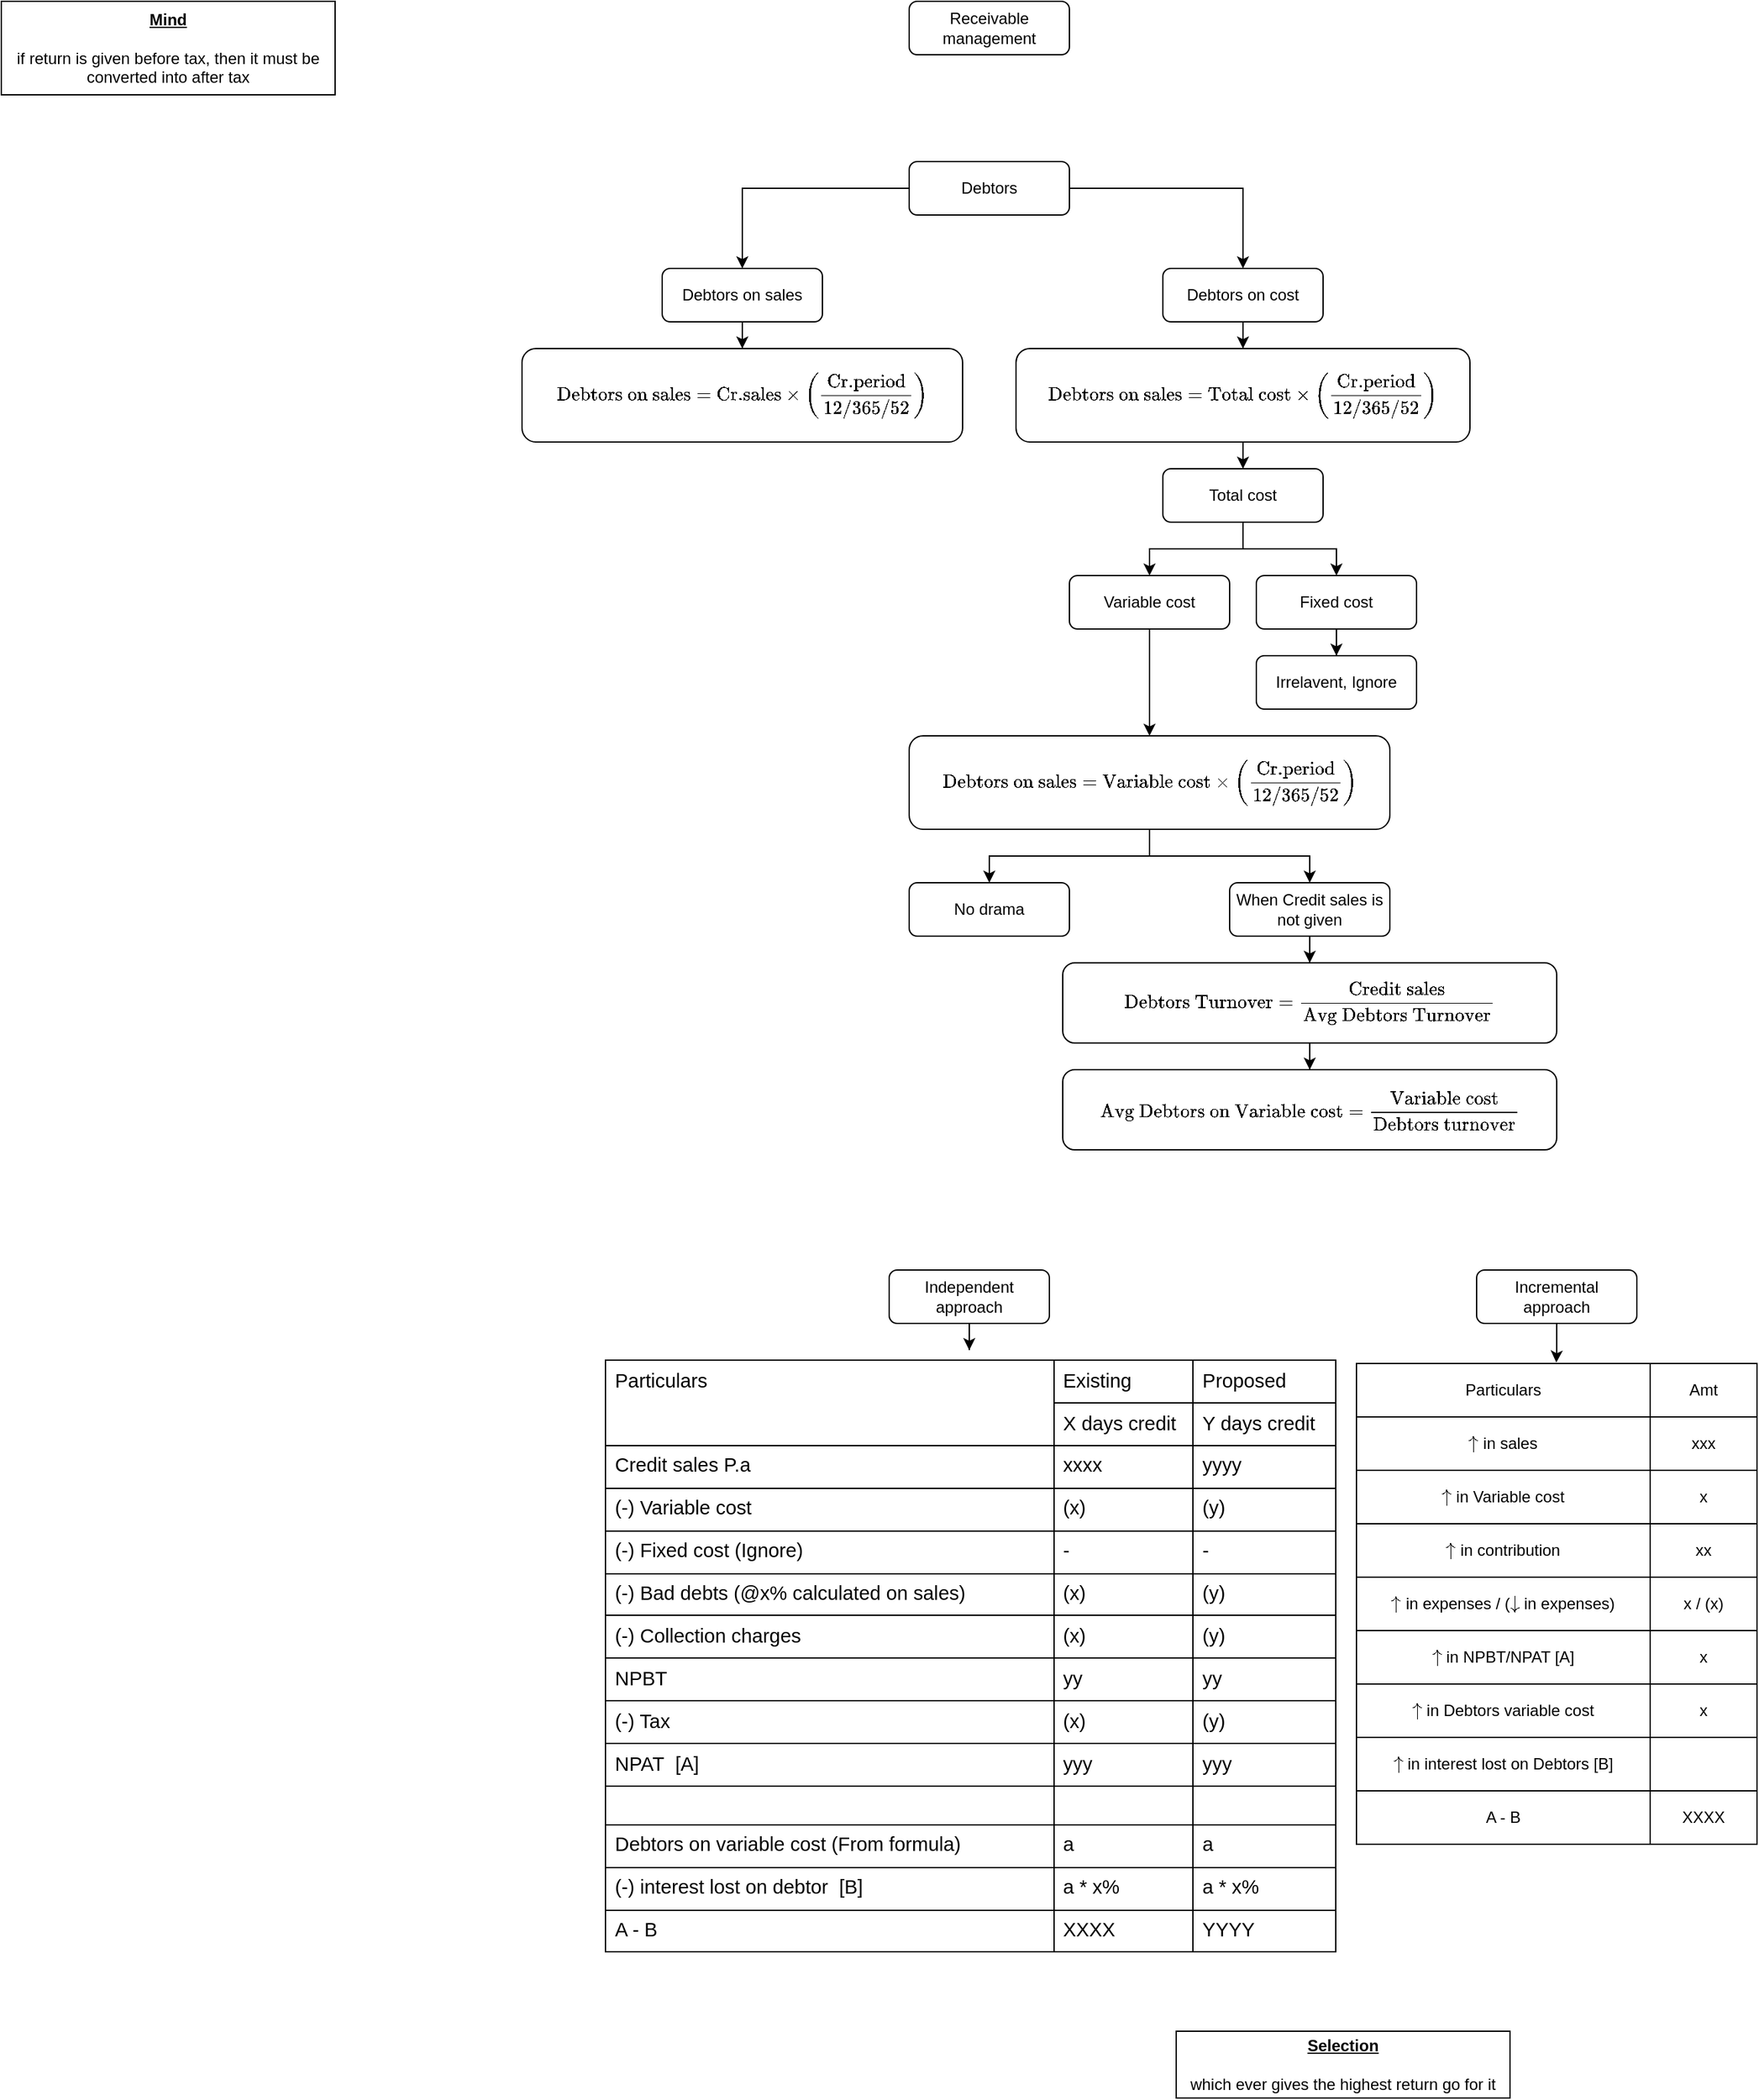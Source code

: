 <mxfile version="14.9.3" type="github">
  <diagram id="UIdEuoUsaXTuPdmNOl_K" name="Page-1">
    <mxGraphModel dx="2101" dy="627" grid="1" gridSize="10" guides="1" tooltips="1" connect="1" arrows="1" fold="1" page="1" pageScale="1" pageWidth="850" pageHeight="1100" math="1" shadow="0">
      <root>
        <mxCell id="0" />
        <mxCell id="1" parent="0" />
        <mxCell id="jX1o0PaKv8pk1o8IosKb-1" value="Receivable management" style="rounded=1;whiteSpace=wrap;html=1;" parent="1" vertex="1">
          <mxGeometry x="360" width="120" height="40" as="geometry" />
        </mxCell>
        <mxCell id="jX1o0PaKv8pk1o8IosKb-22" style="edgeStyle=orthogonalEdgeStyle;rounded=0;orthogonalLoop=1;jettySize=auto;html=1;" parent="1" source="jX1o0PaKv8pk1o8IosKb-2" target="jX1o0PaKv8pk1o8IosKb-3" edge="1">
          <mxGeometry relative="1" as="geometry" />
        </mxCell>
        <mxCell id="jX1o0PaKv8pk1o8IosKb-23" style="edgeStyle=orthogonalEdgeStyle;rounded=0;orthogonalLoop=1;jettySize=auto;html=1;" parent="1" source="jX1o0PaKv8pk1o8IosKb-2" target="jX1o0PaKv8pk1o8IosKb-4" edge="1">
          <mxGeometry relative="1" as="geometry" />
        </mxCell>
        <mxCell id="jX1o0PaKv8pk1o8IosKb-2" value="Debtors" style="rounded=1;whiteSpace=wrap;html=1;" parent="1" vertex="1">
          <mxGeometry x="360" y="120" width="120" height="40" as="geometry" />
        </mxCell>
        <mxCell id="jX1o0PaKv8pk1o8IosKb-6" style="edgeStyle=orthogonalEdgeStyle;rounded=0;orthogonalLoop=1;jettySize=auto;html=1;" parent="1" source="jX1o0PaKv8pk1o8IosKb-3" target="jX1o0PaKv8pk1o8IosKb-5" edge="1">
          <mxGeometry relative="1" as="geometry" />
        </mxCell>
        <mxCell id="jX1o0PaKv8pk1o8IosKb-3" value="Debtors on sales" style="rounded=1;whiteSpace=wrap;html=1;" parent="1" vertex="1">
          <mxGeometry x="175" y="200" width="120" height="40" as="geometry" />
        </mxCell>
        <mxCell id="jX1o0PaKv8pk1o8IosKb-9" style="edgeStyle=orthogonalEdgeStyle;rounded=0;orthogonalLoop=1;jettySize=auto;html=1;" parent="1" source="jX1o0PaKv8pk1o8IosKb-4" target="jX1o0PaKv8pk1o8IosKb-7" edge="1">
          <mxGeometry relative="1" as="geometry" />
        </mxCell>
        <mxCell id="jX1o0PaKv8pk1o8IosKb-4" value="Debtors on cost" style="rounded=1;whiteSpace=wrap;html=1;" parent="1" vertex="1">
          <mxGeometry x="550" y="200" width="120" height="40" as="geometry" />
        </mxCell>
        <mxCell id="jX1o0PaKv8pk1o8IosKb-5" value="`\text{Debtors on sales} = \text{Cr.sales} xx (\text{Cr.period}/\text{12/365/52})`" style="rounded=1;whiteSpace=wrap;html=1;" parent="1" vertex="1">
          <mxGeometry x="70" y="260" width="330" height="70" as="geometry" />
        </mxCell>
        <mxCell id="jX1o0PaKv8pk1o8IosKb-20" style="edgeStyle=orthogonalEdgeStyle;rounded=0;orthogonalLoop=1;jettySize=auto;html=1;" parent="1" source="jX1o0PaKv8pk1o8IosKb-7" target="jX1o0PaKv8pk1o8IosKb-10" edge="1">
          <mxGeometry relative="1" as="geometry" />
        </mxCell>
        <mxCell id="jX1o0PaKv8pk1o8IosKb-7" value="`\text{Debtors on sales} = \text{Total cost} xx (\text{Cr.period}/\text{12/365/52})`" style="rounded=1;whiteSpace=wrap;html=1;" parent="1" vertex="1">
          <mxGeometry x="440" y="260" width="340" height="70" as="geometry" />
        </mxCell>
        <mxCell id="jX1o0PaKv8pk1o8IosKb-13" style="edgeStyle=orthogonalEdgeStyle;rounded=0;orthogonalLoop=1;jettySize=auto;html=1;" parent="1" source="jX1o0PaKv8pk1o8IosKb-10" target="jX1o0PaKv8pk1o8IosKb-11" edge="1">
          <mxGeometry relative="1" as="geometry" />
        </mxCell>
        <mxCell id="jX1o0PaKv8pk1o8IosKb-14" style="edgeStyle=orthogonalEdgeStyle;rounded=0;orthogonalLoop=1;jettySize=auto;html=1;" parent="1" source="jX1o0PaKv8pk1o8IosKb-10" target="jX1o0PaKv8pk1o8IosKb-12" edge="1">
          <mxGeometry relative="1" as="geometry" />
        </mxCell>
        <mxCell id="jX1o0PaKv8pk1o8IosKb-10" value="Total cost" style="rounded=1;whiteSpace=wrap;html=1;" parent="1" vertex="1">
          <mxGeometry x="550" y="350" width="120" height="40" as="geometry" />
        </mxCell>
        <mxCell id="jX1o0PaKv8pk1o8IosKb-18" style="edgeStyle=orthogonalEdgeStyle;rounded=0;orthogonalLoop=1;jettySize=auto;html=1;" parent="1" source="jX1o0PaKv8pk1o8IosKb-11" target="jX1o0PaKv8pk1o8IosKb-21" edge="1">
          <mxGeometry relative="1" as="geometry">
            <mxPoint x="540" y="490" as="targetPoint" />
          </mxGeometry>
        </mxCell>
        <mxCell id="jX1o0PaKv8pk1o8IosKb-11" value="Variable cost" style="rounded=1;whiteSpace=wrap;html=1;" parent="1" vertex="1">
          <mxGeometry x="480" y="430" width="120" height="40" as="geometry" />
        </mxCell>
        <mxCell id="jX1o0PaKv8pk1o8IosKb-19" style="edgeStyle=orthogonalEdgeStyle;rounded=0;orthogonalLoop=1;jettySize=auto;html=1;" parent="1" source="jX1o0PaKv8pk1o8IosKb-12" target="jX1o0PaKv8pk1o8IosKb-17" edge="1">
          <mxGeometry relative="1" as="geometry" />
        </mxCell>
        <mxCell id="jX1o0PaKv8pk1o8IosKb-12" value="Fixed cost" style="rounded=1;whiteSpace=wrap;html=1;" parent="1" vertex="1">
          <mxGeometry x="620" y="430" width="120" height="40" as="geometry" />
        </mxCell>
        <mxCell id="jX1o0PaKv8pk1o8IosKb-17" value="Irrelavent, Ignore" style="rounded=1;whiteSpace=wrap;html=1;" parent="1" vertex="1">
          <mxGeometry x="620" y="490" width="120" height="40" as="geometry" />
        </mxCell>
        <mxCell id="dmRQIC54Is3TJMsPzp_G-64" style="edgeStyle=orthogonalEdgeStyle;rounded=0;orthogonalLoop=1;jettySize=auto;html=1;entryX=0.5;entryY=0;entryDx=0;entryDy=0;" edge="1" parent="1" source="jX1o0PaKv8pk1o8IosKb-21" target="dmRQIC54Is3TJMsPzp_G-56">
          <mxGeometry relative="1" as="geometry" />
        </mxCell>
        <mxCell id="dmRQIC54Is3TJMsPzp_G-65" style="edgeStyle=orthogonalEdgeStyle;rounded=0;orthogonalLoop=1;jettySize=auto;html=1;" edge="1" parent="1" source="jX1o0PaKv8pk1o8IosKb-21" target="dmRQIC54Is3TJMsPzp_G-57">
          <mxGeometry relative="1" as="geometry" />
        </mxCell>
        <mxCell id="jX1o0PaKv8pk1o8IosKb-21" value="`\text{Debtors on sales} = \text{Variable cost} xx (\text{Cr.period}/\text{12/365/52})`" style="rounded=1;whiteSpace=wrap;html=1;" parent="1" vertex="1">
          <mxGeometry x="360" y="550" width="360" height="70" as="geometry" />
        </mxCell>
        <mxCell id="jX1o0PaKv8pk1o8IosKb-24" value="&lt;div dir=&quot;ltr&quot; style=&quot;margin-left: 0pt&quot; id=&quot;docs-internal-guid-9cd4c7f6-7fff-7b18-153d-72f92d299515&quot; align=&quot;left&quot;&gt;&lt;table style=&quot;border: none ; border-collapse: collapse&quot;&gt;&lt;colgroup&gt;&lt;col width=&quot;378&quot;&gt;&lt;col width=&quot;111&quot;&gt;&lt;col width=&quot;112&quot;&gt;&lt;/colgroup&gt;&lt;tbody&gt;&lt;tr style=&quot;height: 21pt&quot;&gt;&lt;td rowspan=&quot;2&quot; style=&quot;border-left: solid #000000 1pt ; border-right: solid #000000 1pt ; border-bottom: solid #000000 1pt ; border-top: solid #000000 1pt ; vertical-align: top ; background-color: #ffffff ; padding: 5pt 5pt 5pt 5pt ; overflow: hidden ; overflow-wrap: break-word&quot;&gt;&lt;p dir=&quot;ltr&quot; style=&quot;line-height: 1.2 ; margin-top: 0pt ; margin-bottom: 0pt&quot;&gt;&lt;span style=&quot;font-size: 11pt ; font-family: &amp;#34;arial&amp;#34; ; color: rgb(0 , 0 , 0) ; background-color: transparent ; font-weight: 400 ; font-style: normal ; font-variant: normal ; text-decoration: none ; vertical-align: baseline&quot;&gt;Particulars&lt;/span&gt;&lt;/p&gt;&lt;/td&gt;&lt;td style=&quot;border-left: solid #000000 1pt ; border-right: solid #000000 1pt ; border-bottom: solid #000000 1pt ; border-top: solid #000000 1pt ; vertical-align: top ; background-color: #ffffff ; padding: 5pt 5pt 5pt 5pt ; overflow: hidden ; overflow-wrap: break-word&quot;&gt;&lt;p dir=&quot;ltr&quot; style=&quot;line-height: 1.2 ; margin-top: 0pt ; margin-bottom: 0pt&quot;&gt;&lt;span style=&quot;font-size: 11pt ; font-family: &amp;#34;arial&amp;#34; ; color: rgb(0 , 0 , 0) ; background-color: transparent ; font-weight: 400 ; font-style: normal ; font-variant: normal ; text-decoration: none ; vertical-align: baseline&quot;&gt;Existing&lt;/span&gt;&lt;/p&gt;&lt;/td&gt;&lt;td style=&quot;border-left: solid #000000 1pt ; border-right: solid #000000 1pt ; border-bottom: solid #000000 1pt ; border-top: solid #000000 1pt ; vertical-align: top ; background-color: #ffffff ; padding: 5pt 5pt 5pt 5pt ; overflow: hidden ; overflow-wrap: break-word&quot;&gt;&lt;p dir=&quot;ltr&quot; style=&quot;line-height: 1.2 ; margin-top: 0pt ; margin-bottom: 0pt&quot;&gt;&lt;span style=&quot;font-size: 11pt ; font-family: &amp;#34;arial&amp;#34; ; color: rgb(0 , 0 , 0) ; background-color: transparent ; font-weight: 400 ; font-style: normal ; font-variant: normal ; text-decoration: none ; vertical-align: baseline&quot;&gt;Proposed&lt;/span&gt;&lt;/p&gt;&lt;/td&gt;&lt;/tr&gt;&lt;tr style=&quot;height: 21pt&quot;&gt;&lt;td style=&quot;border-left: solid #000000 1pt ; border-right: solid #000000 1pt ; border-bottom: solid #000000 1pt ; border-top: solid #000000 1pt ; vertical-align: top ; background-color: #ffffff ; padding: 5pt 5pt 5pt 5pt ; overflow: hidden ; overflow-wrap: break-word&quot;&gt;&lt;p dir=&quot;ltr&quot; style=&quot;line-height: 1.2 ; margin-top: 0pt ; margin-bottom: 0pt&quot;&gt;&lt;span style=&quot;font-size: 11pt ; font-family: &amp;#34;arial&amp;#34; ; color: rgb(0 , 0 , 0) ; background-color: transparent ; font-weight: 400 ; font-style: normal ; font-variant: normal ; text-decoration: none ; vertical-align: baseline&quot;&gt;X days credit&lt;/span&gt;&lt;/p&gt;&lt;/td&gt;&lt;td style=&quot;border-left: solid #000000 1pt ; border-right: solid #000000 1pt ; border-bottom: solid #000000 1pt ; border-top: solid #000000 1pt ; vertical-align: top ; background-color: #ffffff ; padding: 5pt 5pt 5pt 5pt ; overflow: hidden ; overflow-wrap: break-word&quot;&gt;&lt;p dir=&quot;ltr&quot; style=&quot;line-height: 1.2 ; margin-top: 0pt ; margin-bottom: 0pt&quot;&gt;&lt;span style=&quot;font-size: 11pt ; font-family: &amp;#34;arial&amp;#34; ; color: rgb(0 , 0 , 0) ; background-color: transparent ; font-weight: 400 ; font-style: normal ; font-variant: normal ; text-decoration: none ; vertical-align: baseline&quot;&gt;Y days credit&lt;/span&gt;&lt;/p&gt;&lt;/td&gt;&lt;/tr&gt;&lt;tr style=&quot;height: 0pt&quot;&gt;&lt;td style=&quot;border-left: solid #000000 1pt ; border-right: solid #000000 1pt ; border-bottom: solid #000000 1pt ; border-top: solid #000000 1pt ; vertical-align: top ; background-color: #ffffff ; padding: 5pt 5pt 5pt 5pt ; overflow: hidden ; overflow-wrap: break-word&quot;&gt;&lt;p dir=&quot;ltr&quot; style=&quot;line-height: 1.2 ; margin-top: 0pt ; margin-bottom: 0pt&quot;&gt;&lt;span style=&quot;font-size: 11pt ; font-family: &amp;#34;arial&amp;#34; ; color: rgb(0 , 0 , 0) ; background-color: transparent ; font-weight: 400 ; font-style: normal ; font-variant: normal ; text-decoration: none ; vertical-align: baseline&quot;&gt;Credit sales P.a&lt;/span&gt;&lt;/p&gt;&lt;/td&gt;&lt;td style=&quot;border-left: solid #000000 1pt ; border-right: solid #000000 1pt ; border-bottom: solid #000000 1pt ; border-top: solid #000000 1pt ; vertical-align: top ; background-color: #ffffff ; padding: 5pt 5pt 5pt 5pt ; overflow: hidden ; overflow-wrap: break-word&quot;&gt;&lt;p dir=&quot;ltr&quot; style=&quot;line-height: 1.2 ; margin-top: 0pt ; margin-bottom: 0pt&quot;&gt;&lt;span style=&quot;font-size: 11pt ; font-family: &amp;#34;arial&amp;#34; ; color: rgb(0 , 0 , 0) ; background-color: transparent ; font-weight: 400 ; font-style: normal ; font-variant: normal ; text-decoration: none ; vertical-align: baseline&quot;&gt;xxxx&lt;/span&gt;&lt;/p&gt;&lt;/td&gt;&lt;td style=&quot;border-left: solid #000000 1pt ; border-right: solid #000000 1pt ; border-bottom: solid #000000 1pt ; border-top: solid #000000 1pt ; vertical-align: top ; background-color: #ffffff ; padding: 5pt 5pt 5pt 5pt ; overflow: hidden ; overflow-wrap: break-word&quot;&gt;&lt;p dir=&quot;ltr&quot; style=&quot;line-height: 1.2 ; margin-top: 0pt ; margin-bottom: 0pt&quot;&gt;&lt;span style=&quot;font-size: 11pt ; font-family: &amp;#34;arial&amp;#34; ; color: rgb(0 , 0 , 0) ; background-color: transparent ; font-weight: 400 ; font-style: normal ; font-variant: normal ; text-decoration: none ; vertical-align: baseline&quot;&gt;yyyy&lt;/span&gt;&lt;/p&gt;&lt;/td&gt;&lt;/tr&gt;&lt;tr style=&quot;height: 0pt&quot;&gt;&lt;td style=&quot;border-left: solid #000000 1pt ; border-right: solid #000000 1pt ; border-bottom: solid #000000 1pt ; border-top: solid #000000 1pt ; vertical-align: top ; background-color: #ffffff ; padding: 5pt 5pt 5pt 5pt ; overflow: hidden ; overflow-wrap: break-word&quot;&gt;&lt;p dir=&quot;ltr&quot; style=&quot;line-height: 1.2 ; margin-top: 0pt ; margin-bottom: 0pt&quot;&gt;&lt;span style=&quot;font-size: 11pt ; font-family: &amp;#34;arial&amp;#34; ; color: rgb(0 , 0 , 0) ; background-color: transparent ; font-weight: 400 ; font-style: normal ; font-variant: normal ; text-decoration: none ; vertical-align: baseline&quot;&gt;(-) Variable cost&lt;/span&gt;&lt;/p&gt;&lt;/td&gt;&lt;td style=&quot;border-left: solid #000000 1pt ; border-right: solid #000000 1pt ; border-bottom: solid #000000 1pt ; border-top: solid #000000 1pt ; vertical-align: top ; background-color: #ffffff ; padding: 5pt 5pt 5pt 5pt ; overflow: hidden ; overflow-wrap: break-word&quot;&gt;&lt;p dir=&quot;ltr&quot; style=&quot;line-height: 1.2 ; margin-top: 0pt ; margin-bottom: 0pt&quot;&gt;&lt;span style=&quot;font-size: 11pt ; font-family: &amp;#34;arial&amp;#34; ; color: rgb(0 , 0 , 0) ; background-color: transparent ; font-weight: 400 ; font-style: normal ; font-variant: normal ; text-decoration: none ; vertical-align: baseline&quot;&gt;(x)&lt;/span&gt;&lt;/p&gt;&lt;/td&gt;&lt;td style=&quot;border-left: solid #000000 1pt ; border-right: solid #000000 1pt ; border-bottom: solid #000000 1pt ; border-top: solid #000000 1pt ; vertical-align: top ; background-color: #ffffff ; padding: 5pt 5pt 5pt 5pt ; overflow: hidden ; overflow-wrap: break-word&quot;&gt;&lt;p dir=&quot;ltr&quot; style=&quot;line-height: 1.2 ; margin-top: 0pt ; margin-bottom: 0pt&quot;&gt;&lt;span style=&quot;font-size: 11pt ; font-family: &amp;#34;arial&amp;#34; ; color: rgb(0 , 0 , 0) ; background-color: transparent ; font-weight: 400 ; font-style: normal ; font-variant: normal ; text-decoration: none ; vertical-align: baseline&quot;&gt;(y)&lt;/span&gt;&lt;/p&gt;&lt;/td&gt;&lt;/tr&gt;&lt;tr style=&quot;height: 0pt&quot;&gt;&lt;td style=&quot;border-left: solid #000000 1pt ; border-right: solid #000000 1pt ; border-bottom: solid #000000 1pt ; border-top: solid #000000 1pt ; vertical-align: top ; background-color: #ffffff ; padding: 5pt 5pt 5pt 5pt ; overflow: hidden ; overflow-wrap: break-word&quot;&gt;&lt;p dir=&quot;ltr&quot; style=&quot;line-height: 1.2 ; margin-top: 0pt ; margin-bottom: 0pt&quot;&gt;&lt;span style=&quot;font-size: 11pt ; font-family: &amp;#34;arial&amp;#34; ; color: rgb(0 , 0 , 0) ; background-color: transparent ; font-weight: 400 ; font-style: normal ; font-variant: normal ; text-decoration: none ; vertical-align: baseline&quot;&gt;(-) Fixed cost (Ignore)&lt;/span&gt;&lt;/p&gt;&lt;/td&gt;&lt;td style=&quot;border-left: solid #000000 1pt ; border-right: solid #000000 1pt ; border-bottom: solid #000000 1pt ; border-top: solid #000000 1pt ; vertical-align: top ; background-color: #ffffff ; padding: 5pt 5pt 5pt 5pt ; overflow: hidden ; overflow-wrap: break-word&quot;&gt;&lt;p dir=&quot;ltr&quot; style=&quot;line-height: 1.2 ; margin-top: 0pt ; margin-bottom: 0pt&quot;&gt;&lt;span style=&quot;font-size: 11pt ; font-family: &amp;#34;arial&amp;#34; ; color: rgb(0 , 0 , 0) ; background-color: transparent ; font-weight: 400 ; font-style: normal ; font-variant: normal ; text-decoration: none ; vertical-align: baseline&quot;&gt;-&lt;/span&gt;&lt;/p&gt;&lt;/td&gt;&lt;td style=&quot;border-left: solid #000000 1pt ; border-right: solid #000000 1pt ; border-bottom: solid #000000 1pt ; border-top: solid #000000 1pt ; vertical-align: top ; background-color: #ffffff ; padding: 5pt 5pt 5pt 5pt ; overflow: hidden ; overflow-wrap: break-word&quot;&gt;&lt;p dir=&quot;ltr&quot; style=&quot;line-height: 1.2 ; margin-top: 0pt ; margin-bottom: 0pt&quot;&gt;&lt;span style=&quot;font-size: 11pt ; font-family: &amp;#34;arial&amp;#34; ; color: rgb(0 , 0 , 0) ; background-color: transparent ; font-weight: 400 ; font-style: normal ; font-variant: normal ; text-decoration: none ; vertical-align: baseline&quot;&gt;-&lt;/span&gt;&lt;/p&gt;&lt;/td&gt;&lt;/tr&gt;&lt;tr style=&quot;height: 0pt&quot;&gt;&lt;td style=&quot;border-left: solid #000000 1pt ; border-right: solid #000000 1pt ; border-bottom: solid #000000 1pt ; border-top: solid #000000 1pt ; vertical-align: top ; background-color: #ffffff ; padding: 5pt 5pt 5pt 5pt ; overflow: hidden ; overflow-wrap: break-word&quot;&gt;&lt;p dir=&quot;ltr&quot; style=&quot;line-height: 1.2 ; margin-top: 0pt ; margin-bottom: 0pt&quot;&gt;&lt;span style=&quot;font-size: 11pt ; font-family: &amp;#34;arial&amp;#34; ; color: rgb(0 , 0 , 0) ; background-color: transparent ; font-weight: 400 ; font-style: normal ; font-variant: normal ; text-decoration: none ; vertical-align: baseline&quot;&gt;(-) Bad debts (@x% calculated on sales)&lt;br&gt;&lt;/span&gt;&lt;/p&gt;&lt;/td&gt;&lt;td style=&quot;border-left: solid #000000 1pt ; border-right: solid #000000 1pt ; border-bottom: solid #000000 1pt ; border-top: solid #000000 1pt ; vertical-align: top ; background-color: #ffffff ; padding: 5pt 5pt 5pt 5pt ; overflow: hidden ; overflow-wrap: break-word&quot;&gt;&lt;p dir=&quot;ltr&quot; style=&quot;line-height: 1.2 ; margin-top: 0pt ; margin-bottom: 0pt&quot;&gt;&lt;span style=&quot;font-size: 11pt ; font-family: &amp;#34;arial&amp;#34; ; color: rgb(0 , 0 , 0) ; background-color: transparent ; font-weight: 400 ; font-style: normal ; font-variant: normal ; text-decoration: none ; vertical-align: baseline&quot;&gt;(x)&lt;/span&gt;&lt;/p&gt;&lt;/td&gt;&lt;td style=&quot;border-left: solid #000000 1pt ; border-right: solid #000000 1pt ; border-bottom: solid #000000 1pt ; border-top: solid #000000 1pt ; vertical-align: top ; background-color: #ffffff ; padding: 5pt 5pt 5pt 5pt ; overflow: hidden ; overflow-wrap: break-word&quot;&gt;&lt;p dir=&quot;ltr&quot; style=&quot;line-height: 1.2 ; margin-top: 0pt ; margin-bottom: 0pt&quot;&gt;&lt;span style=&quot;font-size: 11pt ; font-family: &amp;#34;arial&amp;#34; ; color: rgb(0 , 0 , 0) ; background-color: transparent ; font-weight: 400 ; font-style: normal ; font-variant: normal ; text-decoration: none ; vertical-align: baseline&quot;&gt;(y)&lt;/span&gt;&lt;/p&gt;&lt;/td&gt;&lt;/tr&gt;&lt;tr style=&quot;height: 0pt&quot;&gt;&lt;td style=&quot;border-left: solid #000000 1pt ; border-right: solid #000000 1pt ; border-bottom: solid #000000 1pt ; border-top: solid #000000 1pt ; vertical-align: top ; background-color: #ffffff ; padding: 5pt 5pt 5pt 5pt ; overflow: hidden ; overflow-wrap: break-word&quot;&gt;&lt;p dir=&quot;ltr&quot; style=&quot;line-height: 1.2 ; margin-top: 0pt ; margin-bottom: 0pt&quot;&gt;&lt;span style=&quot;font-size: 11pt ; font-family: &amp;#34;arial&amp;#34; ; color: rgb(0 , 0 , 0) ; background-color: transparent ; font-weight: 400 ; font-style: normal ; font-variant: normal ; text-decoration: none ; vertical-align: baseline&quot;&gt;(-) Collection charges&lt;/span&gt;&lt;/p&gt;&lt;/td&gt;&lt;td style=&quot;border-left: solid #000000 1pt ; border-right: solid #000000 1pt ; border-bottom: solid #000000 1pt ; border-top: solid #000000 1pt ; vertical-align: top ; background-color: #ffffff ; padding: 5pt 5pt 5pt 5pt ; overflow: hidden ; overflow-wrap: break-word&quot;&gt;&lt;p dir=&quot;ltr&quot; style=&quot;line-height: 1.2 ; margin-top: 0pt ; margin-bottom: 0pt&quot;&gt;&lt;span style=&quot;font-size: 11pt ; font-family: &amp;#34;arial&amp;#34; ; color: rgb(0 , 0 , 0) ; background-color: transparent ; font-weight: 400 ; font-style: normal ; font-variant: normal ; text-decoration: none ; vertical-align: baseline&quot;&gt;(x)&lt;/span&gt;&lt;/p&gt;&lt;/td&gt;&lt;td style=&quot;border-left: solid #000000 1pt ; border-right: solid #000000 1pt ; border-bottom: solid #000000 1pt ; border-top: solid #000000 1pt ; vertical-align: top ; background-color: #ffffff ; padding: 5pt 5pt 5pt 5pt ; overflow: hidden ; overflow-wrap: break-word&quot;&gt;&lt;p dir=&quot;ltr&quot; style=&quot;line-height: 1.2 ; margin-top: 0pt ; margin-bottom: 0pt&quot;&gt;&lt;span style=&quot;font-size: 11pt ; font-family: &amp;#34;arial&amp;#34; ; color: rgb(0 , 0 , 0) ; background-color: transparent ; font-weight: 400 ; font-style: normal ; font-variant: normal ; text-decoration: none ; vertical-align: baseline&quot;&gt;(y)&lt;/span&gt;&lt;/p&gt;&lt;/td&gt;&lt;/tr&gt;&lt;tr style=&quot;height: 0pt&quot;&gt;&lt;td style=&quot;border-left: solid #000000 1pt ; border-right: solid #000000 1pt ; border-bottom: solid #000000 1pt ; border-top: solid #000000 1pt ; vertical-align: top ; background-color: #ffffff ; padding: 5pt 5pt 5pt 5pt ; overflow: hidden ; overflow-wrap: break-word&quot;&gt;&lt;p dir=&quot;ltr&quot; style=&quot;line-height: 1.2 ; margin-top: 0pt ; margin-bottom: 0pt&quot;&gt;&lt;span style=&quot;font-size: 11pt ; font-family: &amp;#34;arial&amp;#34; ; color: rgb(0 , 0 , 0) ; background-color: transparent ; font-weight: 400 ; font-style: normal ; font-variant: normal ; text-decoration: none ; vertical-align: baseline&quot;&gt;NPBT&lt;/span&gt;&lt;/p&gt;&lt;/td&gt;&lt;td style=&quot;border-left: solid #000000 1pt ; border-right: solid #000000 1pt ; border-bottom: solid #000000 1pt ; border-top: solid #000000 1pt ; vertical-align: top ; background-color: #ffffff ; padding: 5pt 5pt 5pt 5pt ; overflow: hidden ; overflow-wrap: break-word&quot;&gt;&lt;p dir=&quot;ltr&quot; style=&quot;line-height: 1.2 ; margin-top: 0pt ; margin-bottom: 0pt&quot;&gt;&lt;span style=&quot;font-size: 11pt ; font-family: &amp;#34;arial&amp;#34; ; color: rgb(0 , 0 , 0) ; background-color: transparent ; font-weight: 400 ; font-style: normal ; font-variant: normal ; text-decoration: none ; vertical-align: baseline&quot;&gt;yy&lt;/span&gt;&lt;/p&gt;&lt;/td&gt;&lt;td style=&quot;border-left: solid #000000 1pt ; border-right: solid #000000 1pt ; border-bottom: solid #000000 1pt ; border-top: solid #000000 1pt ; vertical-align: top ; background-color: #ffffff ; padding: 5pt 5pt 5pt 5pt ; overflow: hidden ; overflow-wrap: break-word&quot;&gt;&lt;p dir=&quot;ltr&quot; style=&quot;line-height: 1.2 ; margin-top: 0pt ; margin-bottom: 0pt&quot;&gt;&lt;span style=&quot;font-size: 11pt ; font-family: &amp;#34;arial&amp;#34; ; color: rgb(0 , 0 , 0) ; background-color: transparent ; font-weight: 400 ; font-style: normal ; font-variant: normal ; text-decoration: none ; vertical-align: baseline&quot;&gt;yy&lt;/span&gt;&lt;/p&gt;&lt;/td&gt;&lt;/tr&gt;&lt;tr style=&quot;height: 0pt&quot;&gt;&lt;td style=&quot;border-left: solid #000000 1pt ; border-right: solid #000000 1pt ; border-bottom: solid #000000 1pt ; border-top: solid #000000 1pt ; vertical-align: top ; background-color: #ffffff ; padding: 5pt 5pt 5pt 5pt ; overflow: hidden ; overflow-wrap: break-word&quot;&gt;&lt;p dir=&quot;ltr&quot; style=&quot;line-height: 1.2 ; margin-top: 0pt ; margin-bottom: 0pt&quot;&gt;&lt;span style=&quot;font-size: 11pt ; font-family: &amp;#34;arial&amp;#34; ; color: rgb(0 , 0 , 0) ; background-color: transparent ; font-weight: 400 ; font-style: normal ; font-variant: normal ; text-decoration: none ; vertical-align: baseline&quot;&gt;(-) Tax&lt;/span&gt;&lt;/p&gt;&lt;/td&gt;&lt;td style=&quot;border-left: solid #000000 1pt ; border-right: solid #000000 1pt ; border-bottom: solid #000000 1pt ; border-top: solid #000000 1pt ; vertical-align: top ; background-color: #ffffff ; padding: 5pt 5pt 5pt 5pt ; overflow: hidden ; overflow-wrap: break-word&quot;&gt;&lt;p dir=&quot;ltr&quot; style=&quot;line-height: 1.2 ; margin-top: 0pt ; margin-bottom: 0pt&quot;&gt;&lt;span style=&quot;font-size: 11pt ; font-family: &amp;#34;arial&amp;#34; ; color: rgb(0 , 0 , 0) ; background-color: transparent ; font-weight: 400 ; font-style: normal ; font-variant: normal ; text-decoration: none ; vertical-align: baseline&quot;&gt;(x)&lt;/span&gt;&lt;/p&gt;&lt;/td&gt;&lt;td style=&quot;border-left: solid #000000 1pt ; border-right: solid #000000 1pt ; border-bottom: solid #000000 1pt ; border-top: solid #000000 1pt ; vertical-align: top ; background-color: #ffffff ; padding: 5pt 5pt 5pt 5pt ; overflow: hidden ; overflow-wrap: break-word&quot;&gt;&lt;p dir=&quot;ltr&quot; style=&quot;line-height: 1.2 ; margin-top: 0pt ; margin-bottom: 0pt&quot;&gt;&lt;span style=&quot;font-size: 11pt ; font-family: &amp;#34;arial&amp;#34; ; color: rgb(0 , 0 , 0) ; background-color: transparent ; font-weight: 400 ; font-style: normal ; font-variant: normal ; text-decoration: none ; vertical-align: baseline&quot;&gt;(y)&lt;/span&gt;&lt;/p&gt;&lt;/td&gt;&lt;/tr&gt;&lt;tr style=&quot;height: 0pt&quot;&gt;&lt;td style=&quot;border-left: solid #000000 1pt ; border-right: solid #000000 1pt ; border-bottom: solid #000000 1pt ; border-top: solid #000000 1pt ; vertical-align: top ; background-color: #ffffff ; padding: 5pt 5pt 5pt 5pt ; overflow: hidden ; overflow-wrap: break-word&quot;&gt;&lt;p dir=&quot;ltr&quot; style=&quot;line-height: 1.2 ; margin-top: 0pt ; margin-bottom: 0pt&quot;&gt;&lt;span style=&quot;font-size: 11pt ; font-family: &amp;#34;arial&amp;#34; ; color: rgb(0 , 0 , 0) ; background-color: transparent ; font-weight: 400 ; font-style: normal ; font-variant: normal ; text-decoration: none ; vertical-align: baseline&quot;&gt;NPAT&amp;nbsp; [A]&lt;/span&gt;&lt;/p&gt;&lt;/td&gt;&lt;td style=&quot;border-left: solid #000000 1pt ; border-right: solid #000000 1pt ; border-bottom: solid #000000 1pt ; border-top: solid #000000 1pt ; vertical-align: top ; background-color: #ffffff ; padding: 5pt 5pt 5pt 5pt ; overflow: hidden ; overflow-wrap: break-word&quot;&gt;&lt;p dir=&quot;ltr&quot; style=&quot;line-height: 1.2 ; margin-top: 0pt ; margin-bottom: 0pt&quot;&gt;&lt;span style=&quot;font-size: 11pt ; font-family: &amp;#34;arial&amp;#34; ; color: rgb(0 , 0 , 0) ; background-color: transparent ; font-weight: 400 ; font-style: normal ; font-variant: normal ; text-decoration: none ; vertical-align: baseline&quot;&gt;yyy&lt;/span&gt;&lt;/p&gt;&lt;/td&gt;&lt;td style=&quot;border-left: solid #000000 1pt ; border-right: solid #000000 1pt ; border-bottom: solid #000000 1pt ; border-top: solid #000000 1pt ; vertical-align: top ; background-color: #ffffff ; padding: 5pt 5pt 5pt 5pt ; overflow: hidden ; overflow-wrap: break-word&quot;&gt;&lt;p dir=&quot;ltr&quot; style=&quot;line-height: 1.2 ; margin-top: 0pt ; margin-bottom: 0pt&quot;&gt;&lt;span style=&quot;font-size: 11pt ; font-family: &amp;#34;arial&amp;#34; ; color: rgb(0 , 0 , 0) ; background-color: transparent ; font-weight: 400 ; font-style: normal ; font-variant: normal ; text-decoration: none ; vertical-align: baseline&quot;&gt;yyy&lt;/span&gt;&lt;/p&gt;&lt;/td&gt;&lt;/tr&gt;&lt;tr style=&quot;height: 0pt&quot;&gt;&lt;td style=&quot;border-left: solid #000000 1pt ; border-right: solid #000000 1pt ; border-bottom: solid #000000 1pt ; border-top: solid #000000 1pt ; vertical-align: top ; background-color: #ffffff ; padding: 5pt 5pt 5pt 5pt ; overflow: hidden ; overflow-wrap: break-word&quot;&gt;&lt;br&gt;&lt;/td&gt;&lt;td style=&quot;border-left: solid #000000 1pt ; border-right: solid #000000 1pt ; border-bottom: solid #000000 1pt ; border-top: solid #000000 1pt ; vertical-align: top ; background-color: #ffffff ; padding: 5pt 5pt 5pt 5pt ; overflow: hidden ; overflow-wrap: break-word&quot;&gt;&lt;br&gt;&lt;/td&gt;&lt;td style=&quot;border-left: solid #000000 1pt ; border-right: solid #000000 1pt ; border-bottom: solid #000000 1pt ; border-top: solid #000000 1pt ; vertical-align: top ; background-color: #ffffff ; padding: 5pt 5pt 5pt 5pt ; overflow: hidden ; overflow-wrap: break-word&quot;&gt;&lt;br&gt;&lt;/td&gt;&lt;/tr&gt;&lt;tr style=&quot;height: 0pt&quot;&gt;&lt;td style=&quot;border-left: solid #000000 1pt ; border-right: solid #000000 1pt ; border-bottom: solid #000000 1pt ; border-top: solid #000000 1pt ; vertical-align: top ; background-color: #ffffff ; padding: 5pt 5pt 5pt 5pt ; overflow: hidden ; overflow-wrap: break-word&quot;&gt;&lt;p dir=&quot;ltr&quot; style=&quot;line-height: 1.2 ; margin-top: 0pt ; margin-bottom: 0pt&quot;&gt;&lt;span style=&quot;font-size: 11pt ; font-family: &amp;#34;arial&amp;#34; ; color: rgb(0 , 0 , 0) ; background-color: transparent ; font-weight: 400 ; font-style: normal ; font-variant: normal ; text-decoration: none ; vertical-align: baseline&quot;&gt;Debtors on variable cost (From formula)&lt;/span&gt;&lt;/p&gt;&lt;/td&gt;&lt;td style=&quot;border-left: solid #000000 1pt ; border-right: solid #000000 1pt ; border-bottom: solid #000000 1pt ; border-top: solid #000000 1pt ; vertical-align: top ; background-color: #ffffff ; padding: 5pt 5pt 5pt 5pt ; overflow: hidden ; overflow-wrap: break-word&quot;&gt;&lt;p dir=&quot;ltr&quot; style=&quot;line-height: 1.2 ; margin-top: 0pt ; margin-bottom: 0pt&quot;&gt;&lt;span style=&quot;font-size: 11pt ; font-family: &amp;#34;arial&amp;#34; ; color: rgb(0 , 0 , 0) ; background-color: transparent ; font-weight: 400 ; font-style: normal ; font-variant: normal ; text-decoration: none ; vertical-align: baseline&quot;&gt;a&lt;/span&gt;&lt;/p&gt;&lt;/td&gt;&lt;td style=&quot;border-left: solid #000000 1pt ; border-right: solid #000000 1pt ; border-bottom: solid #000000 1pt ; border-top: solid #000000 1pt ; vertical-align: top ; background-color: #ffffff ; padding: 5pt 5pt 5pt 5pt ; overflow: hidden ; overflow-wrap: break-word&quot;&gt;&lt;p dir=&quot;ltr&quot; style=&quot;line-height: 1.2 ; margin-top: 0pt ; margin-bottom: 0pt&quot;&gt;&lt;span style=&quot;font-size: 11pt ; font-family: &amp;#34;arial&amp;#34; ; color: rgb(0 , 0 , 0) ; background-color: transparent ; font-weight: 400 ; font-style: normal ; font-variant: normal ; text-decoration: none ; vertical-align: baseline&quot;&gt;a&lt;/span&gt;&lt;/p&gt;&lt;/td&gt;&lt;/tr&gt;&lt;tr style=&quot;height: 0pt&quot;&gt;&lt;td style=&quot;border-left: solid #000000 1pt ; border-right: solid #000000 1pt ; border-bottom: solid #000000 1pt ; border-top: solid #000000 1pt ; vertical-align: top ; background-color: #ffffff ; padding: 5pt 5pt 5pt 5pt ; overflow: hidden ; overflow-wrap: break-word&quot;&gt;&lt;p dir=&quot;ltr&quot; style=&quot;line-height: 1.2 ; margin-top: 0pt ; margin-bottom: 0pt&quot;&gt;&lt;span style=&quot;font-size: 11pt ; font-family: &amp;#34;arial&amp;#34; ; color: rgb(0 , 0 , 0) ; background-color: transparent ; font-weight: 400 ; font-style: normal ; font-variant: normal ; text-decoration: none ; vertical-align: baseline&quot;&gt;(-) interest lost on debtor&amp;nbsp; [B]&lt;/span&gt;&lt;/p&gt;&lt;/td&gt;&lt;td style=&quot;border-left: solid #000000 1pt ; border-right: solid #000000 1pt ; border-bottom: solid #000000 1pt ; border-top: solid #000000 1pt ; vertical-align: top ; background-color: #ffffff ; padding: 5pt 5pt 5pt 5pt ; overflow: hidden ; overflow-wrap: break-word&quot;&gt;&lt;p dir=&quot;ltr&quot; style=&quot;line-height: 1.2 ; margin-top: 0pt ; margin-bottom: 0pt&quot;&gt;&lt;span style=&quot;font-size: 11pt ; font-family: &amp;#34;arial&amp;#34; ; color: rgb(0 , 0 , 0) ; background-color: transparent ; font-weight: 400 ; font-style: normal ; font-variant: normal ; text-decoration: none ; vertical-align: baseline&quot;&gt;a * x%&lt;/span&gt;&lt;/p&gt;&lt;/td&gt;&lt;td style=&quot;border-left: solid #000000 1pt ; border-right: solid #000000 1pt ; border-bottom: solid #000000 1pt ; border-top: solid #000000 1pt ; vertical-align: top ; background-color: #ffffff ; padding: 5pt 5pt 5pt 5pt ; overflow: hidden ; overflow-wrap: break-word&quot;&gt;&lt;p dir=&quot;ltr&quot; style=&quot;line-height: 1.2 ; margin-top: 0pt ; margin-bottom: 0pt&quot;&gt;&lt;span style=&quot;font-size: 11pt ; font-family: &amp;#34;arial&amp;#34; ; color: rgb(0 , 0 , 0) ; background-color: transparent ; font-weight: 400 ; font-style: normal ; font-variant: normal ; text-decoration: none ; vertical-align: baseline&quot;&gt;a * x%&lt;/span&gt;&lt;/p&gt;&lt;/td&gt;&lt;/tr&gt;&lt;tr style=&quot;height: 0pt&quot;&gt;&lt;td style=&quot;border-left: solid #000000 1pt ; border-right: solid #000000 1pt ; border-bottom: solid #000000 1pt ; border-top: solid #000000 1pt ; vertical-align: top ; background-color: #ffffff ; padding: 5pt 5pt 5pt 5pt ; overflow: hidden ; overflow-wrap: break-word&quot;&gt;&lt;p dir=&quot;ltr&quot; style=&quot;line-height: 1.2 ; margin-top: 0pt ; margin-bottom: 0pt&quot;&gt;&lt;span style=&quot;font-size: 11pt ; font-family: &amp;#34;arial&amp;#34; ; color: rgb(0 , 0 , 0) ; background-color: transparent ; font-weight: 400 ; font-style: normal ; font-variant: normal ; text-decoration: none ; vertical-align: baseline&quot;&gt;A - B&lt;/span&gt;&lt;/p&gt;&lt;/td&gt;&lt;td style=&quot;border-left: solid #000000 1pt ; border-right: solid #000000 1pt ; border-bottom: solid #000000 1pt ; border-top: solid #000000 1pt ; vertical-align: top ; background-color: #ffffff ; padding: 5pt 5pt 5pt 5pt ; overflow: hidden ; overflow-wrap: break-word&quot;&gt;&lt;p dir=&quot;ltr&quot; style=&quot;line-height: 1.2 ; margin-top: 0pt ; margin-bottom: 0pt&quot;&gt;&lt;span style=&quot;font-size: 11pt ; font-family: &amp;#34;arial&amp;#34; ; color: rgb(0 , 0 , 0) ; background-color: transparent ; font-weight: 400 ; font-style: normal ; font-variant: normal ; text-decoration: none ; vertical-align: baseline&quot;&gt;XXXX&lt;/span&gt;&lt;/p&gt;&lt;/td&gt;&lt;td style=&quot;border-left: solid #000000 1pt ; border-right: solid #000000 1pt ; border-bottom: solid #000000 1pt ; border-top: solid #000000 1pt ; vertical-align: top ; background-color: #ffffff ; padding: 5pt 5pt 5pt 5pt ; overflow: hidden ; overflow-wrap: break-word&quot;&gt;&lt;p dir=&quot;ltr&quot; style=&quot;line-height: 1.2 ; margin-top: 0pt ; margin-bottom: 0pt&quot;&gt;&lt;span style=&quot;font-size: 11pt ; font-family: &amp;#34;arial&amp;#34; ; color: rgb(0 , 0 , 0) ; background-color: transparent ; font-weight: 400 ; font-style: normal ; font-variant: normal ; text-decoration: none ; vertical-align: baseline&quot;&gt;YYYY&lt;/span&gt;&lt;/p&gt;&lt;/td&gt;&lt;/tr&gt;&lt;/tbody&gt;&lt;/table&gt;&lt;/div&gt;" style="text;whiteSpace=wrap;html=1;" parent="1" vertex="1">
          <mxGeometry x="130" y="1010" width="550" height="470" as="geometry" />
        </mxCell>
        <mxCell id="dmRQIC54Is3TJMsPzp_G-55" style="edgeStyle=orthogonalEdgeStyle;rounded=0;orthogonalLoop=1;jettySize=auto;html=1;" edge="1" parent="1" source="dmRQIC54Is3TJMsPzp_G-1" target="jX1o0PaKv8pk1o8IosKb-24">
          <mxGeometry relative="1" as="geometry" />
        </mxCell>
        <mxCell id="dmRQIC54Is3TJMsPzp_G-1" value="Independent approach" style="rounded=1;whiteSpace=wrap;html=1;" vertex="1" parent="1">
          <mxGeometry x="345" y="950" width="120" height="40" as="geometry" />
        </mxCell>
        <mxCell id="dmRQIC54Is3TJMsPzp_G-54" style="edgeStyle=orthogonalEdgeStyle;rounded=0;orthogonalLoop=1;jettySize=auto;html=1;entryX=0.499;entryY=-0.018;entryDx=0;entryDy=0;entryPerimeter=0;" edge="1" parent="1" source="dmRQIC54Is3TJMsPzp_G-2" target="dmRQIC54Is3TJMsPzp_G-23">
          <mxGeometry relative="1" as="geometry" />
        </mxCell>
        <mxCell id="dmRQIC54Is3TJMsPzp_G-2" value="&lt;div&gt;Incremental &lt;br&gt;&lt;/div&gt;&lt;div&gt;approach&lt;/div&gt;" style="rounded=1;whiteSpace=wrap;html=1;" vertex="1" parent="1">
          <mxGeometry x="785" y="950" width="120" height="40" as="geometry" />
        </mxCell>
        <mxCell id="dmRQIC54Is3TJMsPzp_G-22" value="" style="shape=table;startSize=0;container=1;collapsible=0;childLayout=tableLayout;" vertex="1" parent="1">
          <mxGeometry x="695" y="1020" width="300" height="360" as="geometry" />
        </mxCell>
        <mxCell id="dmRQIC54Is3TJMsPzp_G-23" value="" style="shape=partialRectangle;collapsible=0;dropTarget=0;pointerEvents=0;fillColor=none;top=0;left=0;bottom=0;right=0;points=[[0,0.5],[1,0.5]];portConstraint=eastwest;" vertex="1" parent="dmRQIC54Is3TJMsPzp_G-22">
          <mxGeometry width="300" height="40" as="geometry" />
        </mxCell>
        <mxCell id="dmRQIC54Is3TJMsPzp_G-24" value="Particulars" style="shape=partialRectangle;html=1;whiteSpace=wrap;connectable=0;overflow=hidden;fillColor=none;top=0;left=0;bottom=0;right=0;pointerEvents=1;" vertex="1" parent="dmRQIC54Is3TJMsPzp_G-23">
          <mxGeometry width="220" height="40" as="geometry" />
        </mxCell>
        <mxCell id="dmRQIC54Is3TJMsPzp_G-25" value="Amt" style="shape=partialRectangle;html=1;whiteSpace=wrap;connectable=0;overflow=hidden;fillColor=none;top=0;left=0;bottom=0;right=0;pointerEvents=1;" vertex="1" parent="dmRQIC54Is3TJMsPzp_G-23">
          <mxGeometry x="220" width="80" height="40" as="geometry" />
        </mxCell>
        <mxCell id="dmRQIC54Is3TJMsPzp_G-26" value="" style="shape=partialRectangle;collapsible=0;dropTarget=0;pointerEvents=0;fillColor=none;top=0;left=0;bottom=0;right=0;points=[[0,0.5],[1,0.5]];portConstraint=eastwest;" vertex="1" parent="dmRQIC54Is3TJMsPzp_G-22">
          <mxGeometry y="40" width="300" height="40" as="geometry" />
        </mxCell>
        <mxCell id="dmRQIC54Is3TJMsPzp_G-27" value="`uarr` in sales" style="shape=partialRectangle;html=1;whiteSpace=wrap;connectable=0;overflow=hidden;fillColor=none;top=0;left=0;bottom=0;right=0;pointerEvents=1;" vertex="1" parent="dmRQIC54Is3TJMsPzp_G-26">
          <mxGeometry width="220" height="40" as="geometry" />
        </mxCell>
        <mxCell id="dmRQIC54Is3TJMsPzp_G-28" value="xxx" style="shape=partialRectangle;html=1;whiteSpace=wrap;connectable=0;overflow=hidden;fillColor=none;top=0;left=0;bottom=0;right=0;pointerEvents=1;" vertex="1" parent="dmRQIC54Is3TJMsPzp_G-26">
          <mxGeometry x="220" width="80" height="40" as="geometry" />
        </mxCell>
        <mxCell id="dmRQIC54Is3TJMsPzp_G-29" value="" style="shape=partialRectangle;collapsible=0;dropTarget=0;pointerEvents=0;fillColor=none;top=0;left=0;bottom=0;right=0;points=[[0,0.5],[1,0.5]];portConstraint=eastwest;" vertex="1" parent="dmRQIC54Is3TJMsPzp_G-22">
          <mxGeometry y="80" width="300" height="40" as="geometry" />
        </mxCell>
        <mxCell id="dmRQIC54Is3TJMsPzp_G-30" value="`uarr` in Variable cost" style="shape=partialRectangle;html=1;whiteSpace=wrap;connectable=0;overflow=hidden;fillColor=none;top=0;left=0;bottom=0;right=0;pointerEvents=1;" vertex="1" parent="dmRQIC54Is3TJMsPzp_G-29">
          <mxGeometry width="220" height="40" as="geometry" />
        </mxCell>
        <mxCell id="dmRQIC54Is3TJMsPzp_G-31" value="x" style="shape=partialRectangle;html=1;whiteSpace=wrap;connectable=0;overflow=hidden;fillColor=none;top=0;left=0;bottom=0;right=0;pointerEvents=1;" vertex="1" parent="dmRQIC54Is3TJMsPzp_G-29">
          <mxGeometry x="220" width="80" height="40" as="geometry" />
        </mxCell>
        <mxCell id="dmRQIC54Is3TJMsPzp_G-32" value="" style="shape=partialRectangle;collapsible=0;dropTarget=0;pointerEvents=0;fillColor=none;top=0;left=0;bottom=0;right=0;points=[[0,0.5],[1,0.5]];portConstraint=eastwest;" vertex="1" parent="dmRQIC54Is3TJMsPzp_G-22">
          <mxGeometry y="120" width="300" height="40" as="geometry" />
        </mxCell>
        <mxCell id="dmRQIC54Is3TJMsPzp_G-33" value="`uarr` in contribution" style="shape=partialRectangle;html=1;whiteSpace=wrap;connectable=0;overflow=hidden;fillColor=none;top=0;left=0;bottom=0;right=0;pointerEvents=1;" vertex="1" parent="dmRQIC54Is3TJMsPzp_G-32">
          <mxGeometry width="220" height="40" as="geometry" />
        </mxCell>
        <mxCell id="dmRQIC54Is3TJMsPzp_G-34" value="xx" style="shape=partialRectangle;html=1;whiteSpace=wrap;connectable=0;overflow=hidden;fillColor=none;top=0;left=0;bottom=0;right=0;pointerEvents=1;" vertex="1" parent="dmRQIC54Is3TJMsPzp_G-32">
          <mxGeometry x="220" width="80" height="40" as="geometry" />
        </mxCell>
        <mxCell id="dmRQIC54Is3TJMsPzp_G-35" value="" style="shape=partialRectangle;collapsible=0;dropTarget=0;pointerEvents=0;fillColor=none;top=0;left=0;bottom=0;right=0;points=[[0,0.5],[1,0.5]];portConstraint=eastwest;" vertex="1" parent="dmRQIC54Is3TJMsPzp_G-22">
          <mxGeometry y="160" width="300" height="40" as="geometry" />
        </mxCell>
        <mxCell id="dmRQIC54Is3TJMsPzp_G-36" value="`uarr` in expenses / (`darr` in expenses)" style="shape=partialRectangle;html=1;whiteSpace=wrap;connectable=0;overflow=hidden;fillColor=none;top=0;left=0;bottom=0;right=0;pointerEvents=1;" vertex="1" parent="dmRQIC54Is3TJMsPzp_G-35">
          <mxGeometry width="220" height="40" as="geometry" />
        </mxCell>
        <mxCell id="dmRQIC54Is3TJMsPzp_G-37" value="x / (x)" style="shape=partialRectangle;html=1;whiteSpace=wrap;connectable=0;overflow=hidden;fillColor=none;top=0;left=0;bottom=0;right=0;pointerEvents=1;" vertex="1" parent="dmRQIC54Is3TJMsPzp_G-35">
          <mxGeometry x="220" width="80" height="40" as="geometry" />
        </mxCell>
        <mxCell id="dmRQIC54Is3TJMsPzp_G-38" value="" style="shape=partialRectangle;collapsible=0;dropTarget=0;pointerEvents=0;fillColor=none;top=0;left=0;bottom=0;right=0;points=[[0,0.5],[1,0.5]];portConstraint=eastwest;" vertex="1" parent="dmRQIC54Is3TJMsPzp_G-22">
          <mxGeometry y="200" width="300" height="40" as="geometry" />
        </mxCell>
        <mxCell id="dmRQIC54Is3TJMsPzp_G-39" value="`uarr` in NPBT/NPAT [A]" style="shape=partialRectangle;html=1;whiteSpace=wrap;connectable=0;overflow=hidden;fillColor=none;top=0;left=0;bottom=0;right=0;pointerEvents=1;" vertex="1" parent="dmRQIC54Is3TJMsPzp_G-38">
          <mxGeometry width="220" height="40" as="geometry" />
        </mxCell>
        <mxCell id="dmRQIC54Is3TJMsPzp_G-40" value="x" style="shape=partialRectangle;html=1;whiteSpace=wrap;connectable=0;overflow=hidden;fillColor=none;top=0;left=0;bottom=0;right=0;pointerEvents=1;" vertex="1" parent="dmRQIC54Is3TJMsPzp_G-38">
          <mxGeometry x="220" width="80" height="40" as="geometry" />
        </mxCell>
        <mxCell id="dmRQIC54Is3TJMsPzp_G-44" style="shape=partialRectangle;collapsible=0;dropTarget=0;pointerEvents=0;fillColor=none;top=0;left=0;bottom=0;right=0;points=[[0,0.5],[1,0.5]];portConstraint=eastwest;" vertex="1" parent="dmRQIC54Is3TJMsPzp_G-22">
          <mxGeometry y="240" width="300" height="40" as="geometry" />
        </mxCell>
        <mxCell id="dmRQIC54Is3TJMsPzp_G-45" value="`uarr` in Debtors variable cost" style="shape=partialRectangle;html=1;whiteSpace=wrap;connectable=0;overflow=hidden;fillColor=none;top=0;left=0;bottom=0;right=0;pointerEvents=1;" vertex="1" parent="dmRQIC54Is3TJMsPzp_G-44">
          <mxGeometry width="220" height="40" as="geometry" />
        </mxCell>
        <mxCell id="dmRQIC54Is3TJMsPzp_G-46" value="x" style="shape=partialRectangle;html=1;whiteSpace=wrap;connectable=0;overflow=hidden;fillColor=none;top=0;left=0;bottom=0;right=0;pointerEvents=1;" vertex="1" parent="dmRQIC54Is3TJMsPzp_G-44">
          <mxGeometry x="220" width="80" height="40" as="geometry" />
        </mxCell>
        <mxCell id="dmRQIC54Is3TJMsPzp_G-41" style="shape=partialRectangle;collapsible=0;dropTarget=0;pointerEvents=0;fillColor=none;top=0;left=0;bottom=0;right=0;points=[[0,0.5],[1,0.5]];portConstraint=eastwest;" vertex="1" parent="dmRQIC54Is3TJMsPzp_G-22">
          <mxGeometry y="280" width="300" height="40" as="geometry" />
        </mxCell>
        <mxCell id="dmRQIC54Is3TJMsPzp_G-42" value="`uarr` in interest lost on Debtors [B]" style="shape=partialRectangle;html=1;whiteSpace=wrap;connectable=0;overflow=hidden;fillColor=none;top=0;left=0;bottom=0;right=0;pointerEvents=1;" vertex="1" parent="dmRQIC54Is3TJMsPzp_G-41">
          <mxGeometry width="220" height="40" as="geometry" />
        </mxCell>
        <mxCell id="dmRQIC54Is3TJMsPzp_G-43" style="shape=partialRectangle;html=1;whiteSpace=wrap;connectable=0;overflow=hidden;fillColor=none;top=0;left=0;bottom=0;right=0;pointerEvents=1;" vertex="1" parent="dmRQIC54Is3TJMsPzp_G-41">
          <mxGeometry x="220" width="80" height="40" as="geometry" />
        </mxCell>
        <mxCell id="dmRQIC54Is3TJMsPzp_G-47" style="shape=partialRectangle;collapsible=0;dropTarget=0;pointerEvents=0;fillColor=none;top=0;left=0;bottom=0;right=0;points=[[0,0.5],[1,0.5]];portConstraint=eastwest;" vertex="1" parent="dmRQIC54Is3TJMsPzp_G-22">
          <mxGeometry y="320" width="300" height="40" as="geometry" />
        </mxCell>
        <mxCell id="dmRQIC54Is3TJMsPzp_G-48" value="A - B" style="shape=partialRectangle;html=1;whiteSpace=wrap;connectable=0;overflow=hidden;fillColor=none;top=0;left=0;bottom=0;right=0;pointerEvents=1;" vertex="1" parent="dmRQIC54Is3TJMsPzp_G-47">
          <mxGeometry width="220" height="40" as="geometry" />
        </mxCell>
        <mxCell id="dmRQIC54Is3TJMsPzp_G-49" value="XXXX" style="shape=partialRectangle;html=1;whiteSpace=wrap;connectable=0;overflow=hidden;fillColor=none;top=0;left=0;bottom=0;right=0;pointerEvents=1;" vertex="1" parent="dmRQIC54Is3TJMsPzp_G-47">
          <mxGeometry x="220" width="80" height="40" as="geometry" />
        </mxCell>
        <mxCell id="dmRQIC54Is3TJMsPzp_G-51" value="&lt;div&gt;&lt;u&gt;&lt;b&gt;Selection&lt;/b&gt;&lt;/u&gt;&lt;/div&gt;&lt;div&gt;&lt;br&gt;&lt;/div&gt;&lt;div&gt;which ever gives the highest return go for it&lt;br&gt;&lt;/div&gt;" style="rounded=0;whiteSpace=wrap;html=1;" vertex="1" parent="1">
          <mxGeometry x="560" y="1520" width="250" height="50" as="geometry" />
        </mxCell>
        <mxCell id="dmRQIC54Is3TJMsPzp_G-52" value="&lt;div&gt;&lt;u&gt;&lt;b&gt;Mind&lt;/b&gt;&lt;/u&gt;&lt;/div&gt;&lt;div&gt;&lt;br&gt;&lt;/div&gt;&lt;div&gt;if return is given before tax, then it must be converted into after tax&lt;br&gt;&lt;/div&gt;" style="rounded=0;whiteSpace=wrap;html=1;" vertex="1" parent="1">
          <mxGeometry x="-320" width="250" height="70" as="geometry" />
        </mxCell>
        <mxCell id="dmRQIC54Is3TJMsPzp_G-56" value="No drama" style="rounded=1;whiteSpace=wrap;html=1;" vertex="1" parent="1">
          <mxGeometry x="360" y="660" width="120" height="40" as="geometry" />
        </mxCell>
        <mxCell id="dmRQIC54Is3TJMsPzp_G-66" style="edgeStyle=orthogonalEdgeStyle;rounded=0;orthogonalLoop=1;jettySize=auto;html=1;" edge="1" parent="1" source="dmRQIC54Is3TJMsPzp_G-57" target="dmRQIC54Is3TJMsPzp_G-61">
          <mxGeometry relative="1" as="geometry" />
        </mxCell>
        <mxCell id="dmRQIC54Is3TJMsPzp_G-57" value="When Credit sales is not given" style="rounded=1;whiteSpace=wrap;html=1;" vertex="1" parent="1">
          <mxGeometry x="600" y="660" width="120" height="40" as="geometry" />
        </mxCell>
        <mxCell id="dmRQIC54Is3TJMsPzp_G-59" value="`\text{Avg Debtors on Variable cost} = \text{Variable cost} / \text{Debtors turnover}`" style="rounded=1;whiteSpace=wrap;html=1;" vertex="1" parent="1">
          <mxGeometry x="475" y="800" width="370" height="60" as="geometry" />
        </mxCell>
        <mxCell id="dmRQIC54Is3TJMsPzp_G-67" style="edgeStyle=orthogonalEdgeStyle;rounded=0;orthogonalLoop=1;jettySize=auto;html=1;" edge="1" parent="1" source="dmRQIC54Is3TJMsPzp_G-61" target="dmRQIC54Is3TJMsPzp_G-59">
          <mxGeometry relative="1" as="geometry" />
        </mxCell>
        <mxCell id="dmRQIC54Is3TJMsPzp_G-61" value="`\text{Debtors Turnover} = \text{Credit sales} / \text{Avg Debtors Turnover}`" style="rounded=1;whiteSpace=wrap;html=1;" vertex="1" parent="1">
          <mxGeometry x="475" y="720" width="370" height="60" as="geometry" />
        </mxCell>
      </root>
    </mxGraphModel>
  </diagram>
</mxfile>
